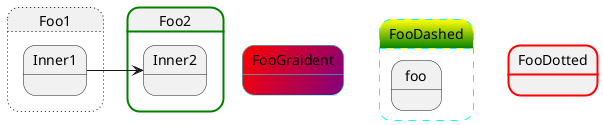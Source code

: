 @startuml

state FooGraident #red/purple ##00FFFF

state FooDashed #yellow-green ##[dashed]cyan {
    state foo
}

state FooDotted #line.bold;line:red

state Foo1 ##[dotted] {
    state Inner1
}

state Foo2 ##[bold]green {
    state Inner2
}

Inner1 -> Inner2

@enduml